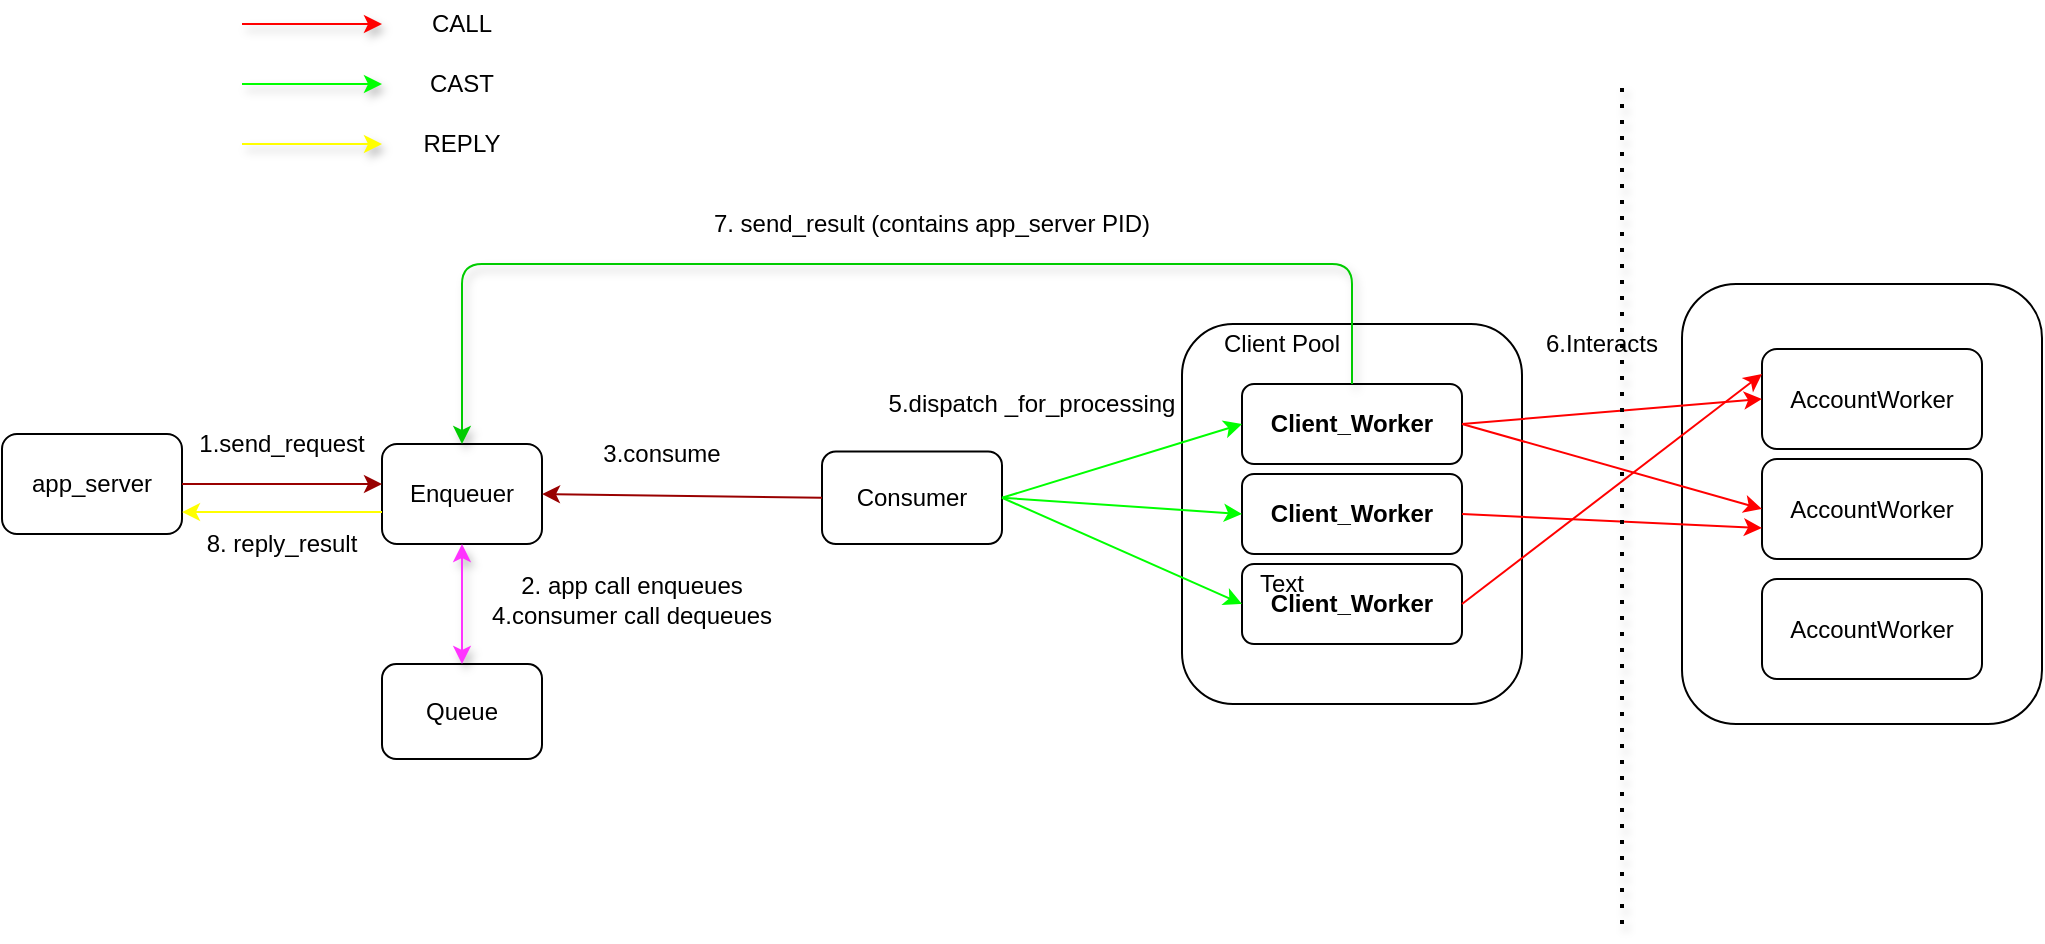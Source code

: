 <mxfile>
    <diagram id="fLNprXVYYqRdR4dScNe5" name="Page-1">
        <mxGraphModel dx="2186" dy="1678" grid="1" gridSize="10" guides="1" tooltips="1" connect="1" arrows="1" fold="1" page="1" pageScale="1" pageWidth="827" pageHeight="1169" math="0" shadow="0">
            <root>
                <mxCell id="0"/>
                <mxCell id="1" parent="0"/>
                <mxCell id="12" value="" style="rounded=1;whiteSpace=wrap;html=1;" parent="1" vertex="1">
                    <mxGeometry x="570" width="170" height="190" as="geometry"/>
                </mxCell>
                <mxCell id="2" value="app_server" style="rounded=1;whiteSpace=wrap;html=1;" parent="1" vertex="1">
                    <mxGeometry x="-20" y="55" width="90" height="50" as="geometry"/>
                </mxCell>
                <mxCell id="3" value="Enqueuer" style="rounded=1;whiteSpace=wrap;html=1;" parent="1" vertex="1">
                    <mxGeometry x="170" y="60" width="80" height="50" as="geometry"/>
                </mxCell>
                <mxCell id="4" value="Consumer" style="rounded=1;whiteSpace=wrap;html=1;" parent="1" vertex="1">
                    <mxGeometry x="390" y="63.75" width="90" height="46.25" as="geometry"/>
                </mxCell>
                <mxCell id="5" value="Server" style="rounded=1;whiteSpace=wrap;html=1;" parent="1" vertex="1">
                    <mxGeometry x="820" y="-20" width="180" height="220" as="geometry"/>
                </mxCell>
                <mxCell id="9" value="Client_Worker" style="rounded=1;whiteSpace=wrap;html=1;fontStyle=1" parent="1" vertex="1">
                    <mxGeometry x="600" y="30" width="110" height="40" as="geometry"/>
                </mxCell>
                <mxCell id="13" value="Client_Worker" style="rounded=1;whiteSpace=wrap;html=1;fontStyle=1" parent="1" vertex="1">
                    <mxGeometry x="600" y="75" width="110" height="40" as="geometry"/>
                </mxCell>
                <mxCell id="14" value="Client_Worker" style="rounded=1;whiteSpace=wrap;html=1;fontStyle=1" parent="1" vertex="1">
                    <mxGeometry x="600" y="120" width="110" height="40" as="geometry"/>
                </mxCell>
                <mxCell id="15" value="AccountWorker" style="rounded=1;whiteSpace=wrap;html=1;" parent="1" vertex="1">
                    <mxGeometry x="860" y="67.5" width="110" height="50" as="geometry"/>
                </mxCell>
                <mxCell id="16" value="AccountWorker" style="rounded=1;whiteSpace=wrap;html=1;" parent="1" vertex="1">
                    <mxGeometry x="860" y="12.5" width="110" height="50" as="geometry"/>
                </mxCell>
                <mxCell id="17" value="AccountWorker" style="rounded=1;whiteSpace=wrap;html=1;" parent="1" vertex="1">
                    <mxGeometry x="860" y="127.5" width="110" height="50" as="geometry"/>
                </mxCell>
                <mxCell id="18" value="" style="endArrow=classic;html=1;exitX=1;exitY=0.5;exitDx=0;exitDy=0;fillColor=#FF0000;strokeColor=#990000;" parent="1" source="2" edge="1">
                    <mxGeometry width="50" height="50" relative="1" as="geometry">
                        <mxPoint x="460" y="120" as="sourcePoint"/>
                        <mxPoint x="170" y="80" as="targetPoint"/>
                    </mxGeometry>
                </mxCell>
                <mxCell id="21" value="" style="endArrow=classic;html=1;exitX=1;exitY=0.5;exitDx=0;exitDy=0;entryX=0;entryY=0.5;entryDx=0;entryDy=0;strokeColor=#00FF00;" parent="1" source="4" target="9" edge="1">
                    <mxGeometry width="50" height="50" relative="1" as="geometry">
                        <mxPoint x="140" y="90.0" as="sourcePoint"/>
                        <mxPoint x="180" y="90.0" as="targetPoint"/>
                    </mxGeometry>
                </mxCell>
                <mxCell id="22" value="" style="endArrow=classic;html=1;exitX=1;exitY=0.5;exitDx=0;exitDy=0;entryX=0;entryY=0.5;entryDx=0;entryDy=0;strokeColor=#00FF00;" parent="1" source="4" target="13" edge="1">
                    <mxGeometry width="50" height="50" relative="1" as="geometry">
                        <mxPoint x="490" y="96.875" as="sourcePoint"/>
                        <mxPoint x="610" y="60.0" as="targetPoint"/>
                    </mxGeometry>
                </mxCell>
                <mxCell id="23" value="" style="endArrow=classic;html=1;entryX=0;entryY=0.5;entryDx=0;entryDy=0;fillColor=#00FF00;strokeColor=#00FF00;exitX=1;exitY=0.5;exitDx=0;exitDy=0;" parent="1" target="14" edge="1" source="4">
                    <mxGeometry width="50" height="50" relative="1" as="geometry">
                        <mxPoint x="490" y="90" as="sourcePoint"/>
                        <mxPoint x="610" y="105.0" as="targetPoint"/>
                    </mxGeometry>
                </mxCell>
                <mxCell id="24" value="" style="endArrow=classic;html=1;exitX=1;exitY=0.5;exitDx=0;exitDy=0;entryX=0;entryY=0.5;entryDx=0;entryDy=0;strokeColor=#FF0000;" parent="1" source="9" target="16" edge="1">
                    <mxGeometry width="50" height="50" relative="1" as="geometry">
                        <mxPoint x="460" y="120" as="sourcePoint"/>
                        <mxPoint x="510" y="70" as="targetPoint"/>
                    </mxGeometry>
                </mxCell>
                <mxCell id="25" value="" style="endArrow=classic;html=1;exitX=1;exitY=0.5;exitDx=0;exitDy=0;entryX=0;entryY=0.5;entryDx=0;entryDy=0;fillColor=#FF0000;strokeColor=#FF0000;" parent="1" source="9" target="15" edge="1">
                    <mxGeometry width="50" height="50" relative="1" as="geometry">
                        <mxPoint x="720" y="60.0" as="sourcePoint"/>
                        <mxPoint x="870" y="47.5" as="targetPoint"/>
                    </mxGeometry>
                </mxCell>
                <mxCell id="26" value="" style="endArrow=classic;html=1;exitX=1;exitY=0.5;exitDx=0;exitDy=0;fillColor=#FF0000;strokeColor=#FF0000;" parent="1" source="13" edge="1">
                    <mxGeometry width="50" height="50" relative="1" as="geometry">
                        <mxPoint x="720" y="60.0" as="sourcePoint"/>
                        <mxPoint x="860" y="102" as="targetPoint"/>
                    </mxGeometry>
                </mxCell>
                <mxCell id="27" value="" style="endArrow=classic;html=1;exitX=1;exitY=0.5;exitDx=0;exitDy=0;entryX=0;entryY=0.25;entryDx=0;entryDy=0;fillColor=#FF0000;strokeColor=#FF0000;" parent="1" source="14" target="16" edge="1">
                    <mxGeometry width="50" height="50" relative="1" as="geometry">
                        <mxPoint x="730" y="70.0" as="sourcePoint"/>
                        <mxPoint x="880" y="112.5" as="targetPoint"/>
                    </mxGeometry>
                </mxCell>
                <mxCell id="28" value="" style="edgeStyle=elbowEdgeStyle;elbow=vertical;endArrow=classic;html=1;exitX=0.5;exitY=0;exitDx=0;exitDy=0;fillColor=#0000CC;shadow=1;strokeColor=#00CC00;" parent="1" source="9" edge="1" target="3">
                    <mxGeometry width="50" height="50" relative="1" as="geometry">
                        <mxPoint x="460" y="120" as="sourcePoint"/>
                        <mxPoint x="80" y="50" as="targetPoint"/>
                        <Array as="points">
                            <mxPoint x="370" y="-30"/>
                        </Array>
                    </mxGeometry>
                </mxCell>
                <mxCell id="29" value="Queue" style="rounded=1;whiteSpace=wrap;html=1;" vertex="1" parent="1">
                    <mxGeometry x="170" y="170" width="80" height="47.5" as="geometry"/>
                </mxCell>
                <mxCell id="31" value="" style="endArrow=classic;html=1;exitX=0;exitY=0.5;exitDx=0;exitDy=0;entryX=1;entryY=0.5;entryDx=0;entryDy=0;strokeColor=#990000;" edge="1" parent="1" source="4" target="3">
                    <mxGeometry width="50" height="50" relative="1" as="geometry">
                        <mxPoint x="500" y="100" as="sourcePoint"/>
                        <mxPoint x="260" y="87" as="targetPoint"/>
                    </mxGeometry>
                </mxCell>
                <mxCell id="32" value="Client Pool" style="text;html=1;strokeColor=none;fillColor=none;align=center;verticalAlign=middle;whiteSpace=wrap;rounded=0;" vertex="1" parent="1">
                    <mxGeometry x="570" width="100" height="20" as="geometry"/>
                </mxCell>
                <mxCell id="34" value="3.consume" style="text;html=1;strokeColor=none;fillColor=none;align=center;verticalAlign=middle;whiteSpace=wrap;rounded=0;" vertex="1" parent="1">
                    <mxGeometry x="290" y="55" width="40" height="20" as="geometry"/>
                </mxCell>
                <mxCell id="35" value="1.send_request" style="text;html=1;strokeColor=none;fillColor=none;align=center;verticalAlign=middle;whiteSpace=wrap;rounded=0;" vertex="1" parent="1">
                    <mxGeometry x="100" y="50" width="40" height="20" as="geometry"/>
                </mxCell>
                <mxCell id="38" value="8. reply_result" style="text;html=1;strokeColor=none;fillColor=none;align=center;verticalAlign=middle;whiteSpace=wrap;rounded=0;" vertex="1" parent="1">
                    <mxGeometry x="70" y="100" width="100" height="20" as="geometry"/>
                </mxCell>
                <mxCell id="41" value="" style="endArrow=classic;html=1;entryX=1;entryY=0.5;entryDx=0;entryDy=0;strokeColor=#FFFF00;" edge="1" parent="1">
                    <mxGeometry width="50" height="50" relative="1" as="geometry">
                        <mxPoint x="170" y="94" as="sourcePoint"/>
                        <mxPoint x="70" y="94.06" as="targetPoint"/>
                    </mxGeometry>
                </mxCell>
                <mxCell id="42" value="Text" style="text;html=1;strokeColor=none;fillColor=none;align=center;verticalAlign=middle;whiteSpace=wrap;rounded=0;" vertex="1" parent="1">
                    <mxGeometry x="600" y="120" width="40" height="20" as="geometry"/>
                </mxCell>
                <mxCell id="43" value="" style="endArrow=none;dashed=1;html=1;dashPattern=1 3;strokeWidth=2;shadow=1;fillColor=#FF0000;" edge="1" parent="1">
                    <mxGeometry width="50" height="50" relative="1" as="geometry">
                        <mxPoint x="790" y="300" as="sourcePoint"/>
                        <mxPoint x="790" y="-120" as="targetPoint"/>
                    </mxGeometry>
                </mxCell>
                <mxCell id="45" value="5.dispatch _for_processing" style="text;html=1;strokeColor=none;fillColor=none;align=center;verticalAlign=middle;whiteSpace=wrap;rounded=0;" vertex="1" parent="1">
                    <mxGeometry x="420" y="30" width="150" height="20" as="geometry"/>
                </mxCell>
                <mxCell id="46" value="" style="endArrow=classic;startArrow=classic;html=1;shadow=1;strokeColor=#FF33FF;fillColor=#FF0000;exitX=0.5;exitY=0;exitDx=0;exitDy=0;entryX=0.5;entryY=1;entryDx=0;entryDy=0;" edge="1" parent="1" source="29" target="3">
                    <mxGeometry width="50" height="50" relative="1" as="geometry">
                        <mxPoint x="600" y="150" as="sourcePoint"/>
                        <mxPoint x="650" y="100" as="targetPoint"/>
                    </mxGeometry>
                </mxCell>
                <mxCell id="47" value="2. app call enqueues&lt;br&gt;4.consumer call dequeues" style="text;html=1;strokeColor=none;fillColor=none;align=center;verticalAlign=middle;whiteSpace=wrap;rounded=0;" vertex="1" parent="1">
                    <mxGeometry x="210" y="127.5" width="170" height="20" as="geometry"/>
                </mxCell>
                <mxCell id="48" value="" style="endArrow=classic;html=1;shadow=1;strokeColor=#FF0000;fillColor=#FF0000;" edge="1" parent="1">
                    <mxGeometry width="50" height="50" relative="1" as="geometry">
                        <mxPoint x="100" y="-150" as="sourcePoint"/>
                        <mxPoint x="170" y="-150" as="targetPoint"/>
                    </mxGeometry>
                </mxCell>
                <mxCell id="49" value="CALL" style="text;html=1;strokeColor=none;fillColor=none;align=center;verticalAlign=middle;whiteSpace=wrap;rounded=0;" vertex="1" parent="1">
                    <mxGeometry x="190" y="-160" width="40" height="20" as="geometry"/>
                </mxCell>
                <mxCell id="50" value="" style="endArrow=classic;html=1;shadow=1;strokeColor=#00FF00;fillColor=#FF0000;" edge="1" parent="1">
                    <mxGeometry width="50" height="50" relative="1" as="geometry">
                        <mxPoint x="100" y="-120" as="sourcePoint"/>
                        <mxPoint x="170" y="-120" as="targetPoint"/>
                    </mxGeometry>
                </mxCell>
                <mxCell id="51" value="CAST" style="text;html=1;strokeColor=none;fillColor=none;align=center;verticalAlign=middle;whiteSpace=wrap;rounded=0;" vertex="1" parent="1">
                    <mxGeometry x="190" y="-130" width="40" height="20" as="geometry"/>
                </mxCell>
                <mxCell id="52" value="" style="endArrow=classic;html=1;shadow=1;strokeColor=#FFFF00;fillColor=#FF0000;" edge="1" parent="1">
                    <mxGeometry width="50" height="50" relative="1" as="geometry">
                        <mxPoint x="100" y="-90" as="sourcePoint"/>
                        <mxPoint x="170" y="-90" as="targetPoint"/>
                    </mxGeometry>
                </mxCell>
                <mxCell id="53" value="REPLY" style="text;html=1;strokeColor=none;fillColor=none;align=center;verticalAlign=middle;whiteSpace=wrap;rounded=0;" vertex="1" parent="1">
                    <mxGeometry x="190" y="-100" width="40" height="20" as="geometry"/>
                </mxCell>
                <mxCell id="54" value="7. send_result (contains app_server PID)" style="text;html=1;strokeColor=none;fillColor=none;align=center;verticalAlign=middle;whiteSpace=wrap;rounded=0;shadow=1;" vertex="1" parent="1">
                    <mxGeometry x="330" y="-60" width="230" height="20" as="geometry"/>
                </mxCell>
                <mxCell id="55" value="6.Interacts" style="text;html=1;strokeColor=none;fillColor=none;align=center;verticalAlign=middle;whiteSpace=wrap;rounded=0;shadow=1;" vertex="1" parent="1">
                    <mxGeometry x="760" width="40" height="20" as="geometry"/>
                </mxCell>
            </root>
        </mxGraphModel>
    </diagram>
</mxfile>